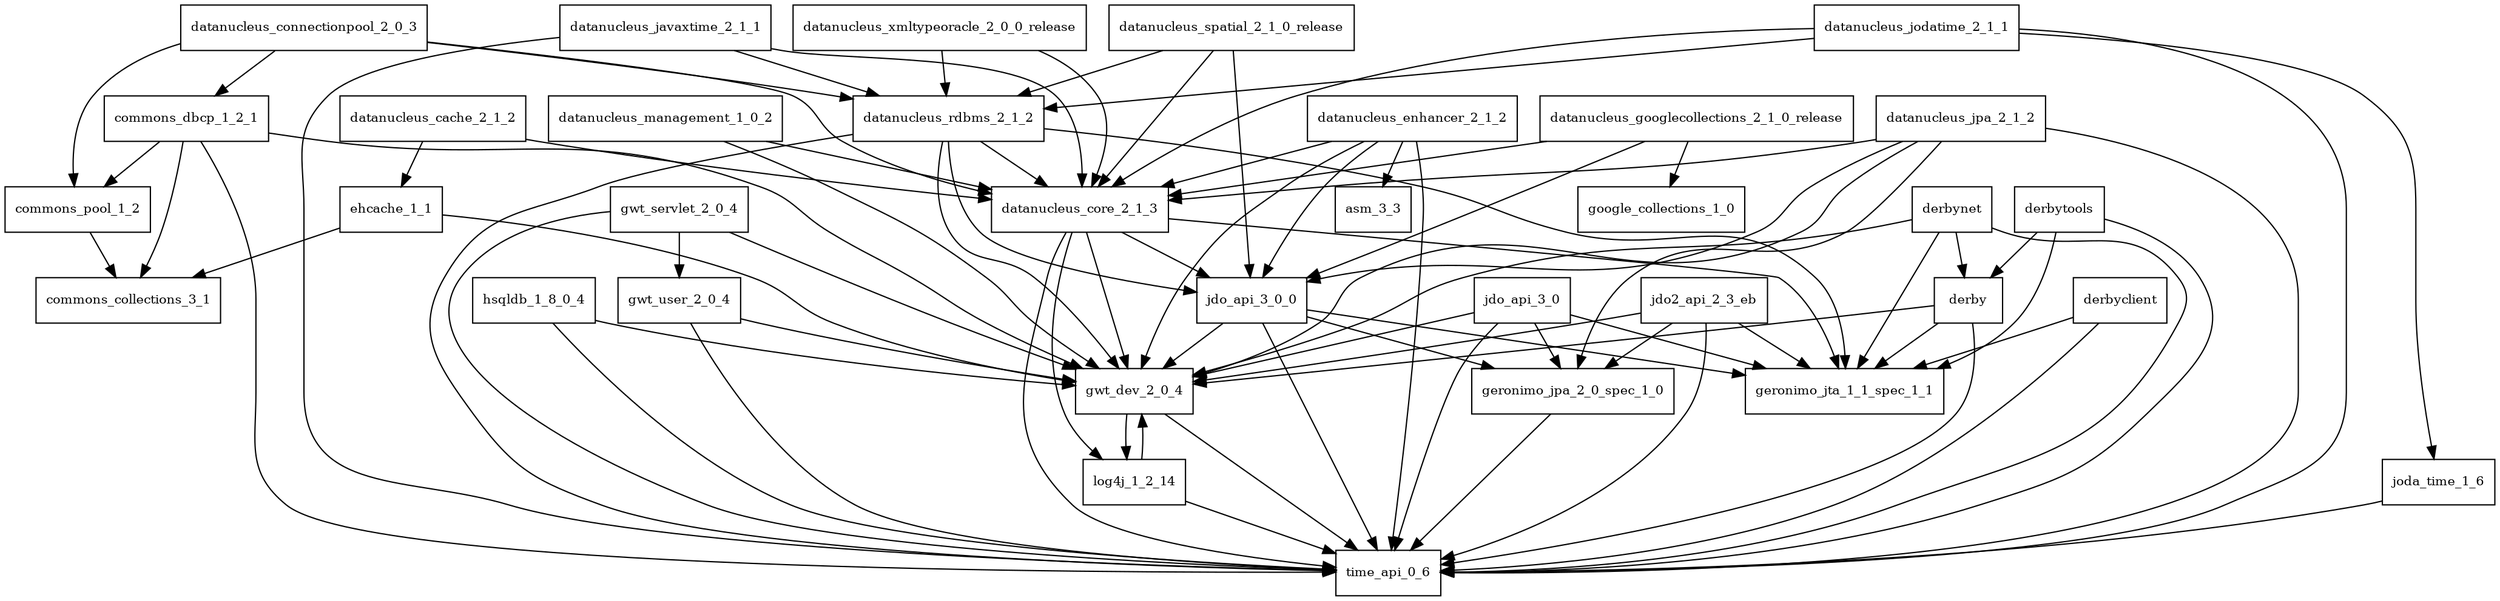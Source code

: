 digraph dependencies {
  node [shape = box, fontsize=10.0];
  commons_dbcp_1_2_1 -> commons_collections_3_1;
  commons_dbcp_1_2_1 -> commons_pool_1_2;
  commons_dbcp_1_2_1 -> gwt_dev_2_0_4;
  commons_dbcp_1_2_1 -> time_api_0_6;
  commons_pool_1_2 -> commons_collections_3_1;
  datanucleus_cache_2_1_2 -> datanucleus_core_2_1_3;
  datanucleus_cache_2_1_2 -> ehcache_1_1;
  datanucleus_connectionpool_2_0_3 -> commons_dbcp_1_2_1;
  datanucleus_connectionpool_2_0_3 -> commons_pool_1_2;
  datanucleus_connectionpool_2_0_3 -> datanucleus_core_2_1_3;
  datanucleus_connectionpool_2_0_3 -> datanucleus_rdbms_2_1_2;
  datanucleus_core_2_1_3 -> geronimo_jta_1_1_spec_1_1;
  datanucleus_core_2_1_3 -> gwt_dev_2_0_4;
  datanucleus_core_2_1_3 -> jdo_api_3_0_0;
  datanucleus_core_2_1_3 -> log4j_1_2_14;
  datanucleus_core_2_1_3 -> time_api_0_6;
  datanucleus_enhancer_2_1_2 -> asm_3_3;
  datanucleus_enhancer_2_1_2 -> datanucleus_core_2_1_3;
  datanucleus_enhancer_2_1_2 -> gwt_dev_2_0_4;
  datanucleus_enhancer_2_1_2 -> jdo_api_3_0_0;
  datanucleus_enhancer_2_1_2 -> time_api_0_6;
  datanucleus_googlecollections_2_1_0_release -> datanucleus_core_2_1_3;
  datanucleus_googlecollections_2_1_0_release -> google_collections_1_0;
  datanucleus_googlecollections_2_1_0_release -> jdo_api_3_0_0;
  datanucleus_javaxtime_2_1_1 -> datanucleus_core_2_1_3;
  datanucleus_javaxtime_2_1_1 -> datanucleus_rdbms_2_1_2;
  datanucleus_javaxtime_2_1_1 -> time_api_0_6;
  datanucleus_jodatime_2_1_1 -> datanucleus_core_2_1_3;
  datanucleus_jodatime_2_1_1 -> datanucleus_rdbms_2_1_2;
  datanucleus_jodatime_2_1_1 -> joda_time_1_6;
  datanucleus_jodatime_2_1_1 -> time_api_0_6;
  datanucleus_jpa_2_1_2 -> datanucleus_core_2_1_3;
  datanucleus_jpa_2_1_2 -> geronimo_jpa_2_0_spec_1_0;
  datanucleus_jpa_2_1_2 -> gwt_dev_2_0_4;
  datanucleus_jpa_2_1_2 -> jdo_api_3_0_0;
  datanucleus_jpa_2_1_2 -> time_api_0_6;
  datanucleus_management_1_0_2 -> datanucleus_core_2_1_3;
  datanucleus_management_1_0_2 -> gwt_dev_2_0_4;
  datanucleus_rdbms_2_1_2 -> datanucleus_core_2_1_3;
  datanucleus_rdbms_2_1_2 -> geronimo_jta_1_1_spec_1_1;
  datanucleus_rdbms_2_1_2 -> gwt_dev_2_0_4;
  datanucleus_rdbms_2_1_2 -> jdo_api_3_0_0;
  datanucleus_rdbms_2_1_2 -> time_api_0_6;
  datanucleus_spatial_2_1_0_release -> datanucleus_core_2_1_3;
  datanucleus_spatial_2_1_0_release -> datanucleus_rdbms_2_1_2;
  datanucleus_spatial_2_1_0_release -> jdo_api_3_0_0;
  datanucleus_xmltypeoracle_2_0_0_release -> datanucleus_core_2_1_3;
  datanucleus_xmltypeoracle_2_0_0_release -> datanucleus_rdbms_2_1_2;
  derby -> geronimo_jta_1_1_spec_1_1;
  derby -> gwt_dev_2_0_4;
  derby -> time_api_0_6;
  derbyclient -> geronimo_jta_1_1_spec_1_1;
  derbyclient -> time_api_0_6;
  derbynet -> derby;
  derbynet -> geronimo_jta_1_1_spec_1_1;
  derbynet -> gwt_dev_2_0_4;
  derbynet -> time_api_0_6;
  derbytools -> derby;
  derbytools -> geronimo_jta_1_1_spec_1_1;
  derbytools -> time_api_0_6;
  ehcache_1_1 -> commons_collections_3_1;
  ehcache_1_1 -> gwt_dev_2_0_4;
  geronimo_jpa_2_0_spec_1_0 -> time_api_0_6;
  gwt_dev_2_0_4 -> log4j_1_2_14;
  gwt_dev_2_0_4 -> time_api_0_6;
  gwt_servlet_2_0_4 -> gwt_dev_2_0_4;
  gwt_servlet_2_0_4 -> gwt_user_2_0_4;
  gwt_servlet_2_0_4 -> time_api_0_6;
  gwt_user_2_0_4 -> gwt_dev_2_0_4;
  gwt_user_2_0_4 -> time_api_0_6;
  hsqldb_1_8_0_4 -> gwt_dev_2_0_4;
  hsqldb_1_8_0_4 -> time_api_0_6;
  jdo_api_3_0_0 -> geronimo_jpa_2_0_spec_1_0;
  jdo_api_3_0_0 -> geronimo_jta_1_1_spec_1_1;
  jdo_api_3_0_0 -> gwt_dev_2_0_4;
  jdo_api_3_0_0 -> time_api_0_6;
  jdo_api_3_0 -> geronimo_jpa_2_0_spec_1_0;
  jdo_api_3_0 -> geronimo_jta_1_1_spec_1_1;
  jdo_api_3_0 -> gwt_dev_2_0_4;
  jdo_api_3_0 -> time_api_0_6;
  jdo2_api_2_3_eb -> geronimo_jpa_2_0_spec_1_0;
  jdo2_api_2_3_eb -> geronimo_jta_1_1_spec_1_1;
  jdo2_api_2_3_eb -> gwt_dev_2_0_4;
  jdo2_api_2_3_eb -> time_api_0_6;
  joda_time_1_6 -> time_api_0_6;
  log4j_1_2_14 -> gwt_dev_2_0_4;
  log4j_1_2_14 -> time_api_0_6;
}
